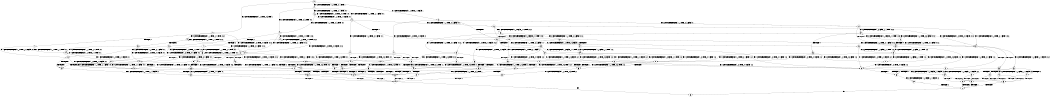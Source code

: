 digraph BCG {
size = "7, 10.5";
center = TRUE;
node [shape = circle];
0 [peripheries = 2];
0 -> 1 [label = "EX !1 !ATOMIC_EXCH_BRANCH (1, +0, TRUE, +0, 1, TRUE) !::"];
0 -> 2 [label = "EX !2 !ATOMIC_EXCH_BRANCH (1, +1, TRUE, +0, 3, TRUE) !::"];
0 -> 3 [label = "EX !0 !ATOMIC_EXCH_BRANCH (1, +1, TRUE, +1, 1, FALSE) !::"];
1 -> 4 [label = "EX !2 !ATOMIC_EXCH_BRANCH (1, +1, TRUE, +0, 3, TRUE) !:0:1:"];
1 -> 5 [label = "EX !0 !ATOMIC_EXCH_BRANCH (1, +1, TRUE, +1, 1, FALSE) !:0:1:"];
1 -> 6 [label = "EX !1 !ATOMIC_EXCH_BRANCH (1, +0, TRUE, +0, 1, TRUE) !:0:1:"];
2 -> 7 [label = "TERMINATE !2"];
2 -> 8 [label = "EX !1 !ATOMIC_EXCH_BRANCH (1, +0, TRUE, +0, 1, FALSE) !:0:1:2:"];
2 -> 9 [label = "EX !0 !ATOMIC_EXCH_BRANCH (1, +1, TRUE, +1, 1, TRUE) !:0:1:2:"];
3 -> 10 [label = "TERMINATE !0"];
3 -> 11 [label = "EX !1 !ATOMIC_EXCH_BRANCH (1, +0, TRUE, +0, 1, FALSE) !:0:"];
3 -> 12 [label = "EX !2 !ATOMIC_EXCH_BRANCH (1, +1, TRUE, +0, 3, FALSE) !:0:"];
4 -> 13 [label = "TERMINATE !2"];
4 -> 14 [label = "EX !0 !ATOMIC_EXCH_BRANCH (1, +1, TRUE, +1, 1, TRUE) !:0:1:2:"];
4 -> 8 [label = "EX !1 !ATOMIC_EXCH_BRANCH (1, +0, TRUE, +0, 1, FALSE) !:0:1:2:"];
5 -> 15 [label = "TERMINATE !0"];
5 -> 16 [label = "EX !2 !ATOMIC_EXCH_BRANCH (1, +1, TRUE, +0, 3, FALSE) !:0:1:"];
5 -> 17 [label = "EX !1 !ATOMIC_EXCH_BRANCH (1, +0, TRUE, +0, 1, FALSE) !:0:1:"];
6 -> 4 [label = "EX !2 !ATOMIC_EXCH_BRANCH (1, +1, TRUE, +0, 3, TRUE) !:0:1:"];
6 -> 5 [label = "EX !0 !ATOMIC_EXCH_BRANCH (1, +1, TRUE, +1, 1, FALSE) !:0:1:"];
6 -> 6 [label = "EX !1 !ATOMIC_EXCH_BRANCH (1, +0, TRUE, +0, 1, TRUE) !:0:1:"];
7 -> 18 [label = "EX !1 !ATOMIC_EXCH_BRANCH (1, +0, TRUE, +0, 1, FALSE) !:0:1:"];
7 -> 19 [label = "EX !0 !ATOMIC_EXCH_BRANCH (1, +1, TRUE, +1, 1, TRUE) !:0:1:"];
8 -> 20 [label = "TERMINATE !1"];
8 -> 21 [label = "TERMINATE !2"];
8 -> 22 [label = "EX !0 !ATOMIC_EXCH_BRANCH (1, +1, TRUE, +1, 1, FALSE) !:0:1:2:"];
9 -> 23 [label = "TERMINATE !2"];
9 -> 24 [label = "EX !1 !ATOMIC_EXCH_BRANCH (1, +0, TRUE, +0, 1, FALSE) !:0:1:2:"];
9 -> 9 [label = "EX !0 !ATOMIC_EXCH_BRANCH (1, +1, TRUE, +1, 1, TRUE) !:0:1:2:"];
10 -> 25 [label = "EX !1 !ATOMIC_EXCH_BRANCH (1, +0, TRUE, +0, 1, FALSE) !::"];
10 -> 26 [label = "EX !2 !ATOMIC_EXCH_BRANCH (1, +1, TRUE, +0, 3, FALSE) !::"];
11 -> 27 [label = "TERMINATE !1"];
11 -> 28 [label = "TERMINATE !0"];
11 -> 29 [label = "EX !2 !ATOMIC_EXCH_BRANCH (1, +1, TRUE, +0, 3, TRUE) !:0:1:"];
12 -> 30 [label = "TERMINATE !0"];
12 -> 31 [label = "EX !1 !ATOMIC_EXCH_BRANCH (1, +0, TRUE, +0, 1, FALSE) !:0:1:2:"];
12 -> 32 [label = "EX !2 !ATOMIC_EXCH_BRANCH (1, +0, FALSE, +1, 1, TRUE) !:0:1:2:"];
13 -> 33 [label = "EX !0 !ATOMIC_EXCH_BRANCH (1, +1, TRUE, +1, 1, TRUE) !:0:1:"];
13 -> 18 [label = "EX !1 !ATOMIC_EXCH_BRANCH (1, +0, TRUE, +0, 1, FALSE) !:0:1:"];
14 -> 34 [label = "TERMINATE !2"];
14 -> 24 [label = "EX !1 !ATOMIC_EXCH_BRANCH (1, +0, TRUE, +0, 1, FALSE) !:0:1:2:"];
14 -> 14 [label = "EX !0 !ATOMIC_EXCH_BRANCH (1, +1, TRUE, +1, 1, TRUE) !:0:1:2:"];
15 -> 35 [label = "EX !2 !ATOMIC_EXCH_BRANCH (1, +1, TRUE, +0, 3, FALSE) !:1:"];
15 -> 36 [label = "EX !1 !ATOMIC_EXCH_BRANCH (1, +0, TRUE, +0, 1, FALSE) !:1:"];
16 -> 37 [label = "TERMINATE !0"];
16 -> 38 [label = "EX !2 !ATOMIC_EXCH_BRANCH (1, +0, FALSE, +1, 1, TRUE) !:0:1:2:"];
16 -> 31 [label = "EX !1 !ATOMIC_EXCH_BRANCH (1, +0, TRUE, +0, 1, FALSE) !:0:1:2:"];
17 -> 27 [label = "TERMINATE !1"];
17 -> 28 [label = "TERMINATE !0"];
17 -> 29 [label = "EX !2 !ATOMIC_EXCH_BRANCH (1, +1, TRUE, +0, 3, TRUE) !:0:1:"];
18 -> 39 [label = "TERMINATE !1"];
18 -> 40 [label = "EX !0 !ATOMIC_EXCH_BRANCH (1, +1, TRUE, +1, 1, FALSE) !:0:1:"];
19 -> 41 [label = "EX !1 !ATOMIC_EXCH_BRANCH (1, +0, TRUE, +0, 1, FALSE) !:0:1:"];
19 -> 19 [label = "EX !0 !ATOMIC_EXCH_BRANCH (1, +1, TRUE, +1, 1, TRUE) !:0:1:"];
20 -> 39 [label = "TERMINATE !2"];
20 -> 42 [label = "EX !0 !ATOMIC_EXCH_BRANCH (1, +1, TRUE, +1, 1, FALSE) !:0:2:"];
21 -> 39 [label = "TERMINATE !1"];
21 -> 40 [label = "EX !0 !ATOMIC_EXCH_BRANCH (1, +1, TRUE, +1, 1, FALSE) !:0:1:"];
22 -> 43 [label = "TERMINATE !1"];
22 -> 44 [label = "TERMINATE !2"];
22 -> 45 [label = "TERMINATE !0"];
23 -> 41 [label = "EX !1 !ATOMIC_EXCH_BRANCH (1, +0, TRUE, +0, 1, FALSE) !:0:1:"];
23 -> 19 [label = "EX !0 !ATOMIC_EXCH_BRANCH (1, +1, TRUE, +1, 1, TRUE) !:0:1:"];
24 -> 46 [label = "TERMINATE !1"];
24 -> 47 [label = "TERMINATE !2"];
24 -> 22 [label = "EX !0 !ATOMIC_EXCH_BRANCH (1, +1, TRUE, +1, 1, FALSE) !:0:1:2:"];
25 -> 48 [label = "TERMINATE !1"];
25 -> 49 [label = "EX !2 !ATOMIC_EXCH_BRANCH (1, +1, TRUE, +0, 3, TRUE) !:1:"];
26 -> 50 [label = "EX !1 !ATOMIC_EXCH_BRANCH (1, +0, TRUE, +0, 1, FALSE) !:1:2:"];
26 -> 51 [label = "EX !2 !ATOMIC_EXCH_BRANCH (1, +0, FALSE, +1, 1, TRUE) !:1:2:"];
27 -> 48 [label = "TERMINATE !0"];
27 -> 52 [label = "EX !2 !ATOMIC_EXCH_BRANCH (1, +1, TRUE, +0, 3, TRUE) !:0:"];
28 -> 48 [label = "TERMINATE !1"];
28 -> 49 [label = "EX !2 !ATOMIC_EXCH_BRANCH (1, +1, TRUE, +0, 3, TRUE) !:1:"];
29 -> 43 [label = "TERMINATE !1"];
29 -> 44 [label = "TERMINATE !2"];
29 -> 45 [label = "TERMINATE !0"];
30 -> 50 [label = "EX !1 !ATOMIC_EXCH_BRANCH (1, +0, TRUE, +0, 1, FALSE) !:1:2:"];
30 -> 51 [label = "EX !2 !ATOMIC_EXCH_BRANCH (1, +0, FALSE, +1, 1, TRUE) !:1:2:"];
31 -> 53 [label = "TERMINATE !1"];
31 -> 54 [label = "TERMINATE !0"];
31 -> 55 [label = "EX !2 !ATOMIC_EXCH_BRANCH (1, +0, FALSE, +1, 1, FALSE) !:0:1:2:"];
32 -> 56 [label = "TERMINATE !0"];
32 -> 57 [label = "EX !1 !ATOMIC_EXCH_BRANCH (1, +0, TRUE, +0, 1, FALSE) !:0:1:2:"];
32 -> 58 [label = "EX !2 !ATOMIC_EXCH_BRANCH (1, +1, TRUE, +0, 3, FALSE) !:0:1:2:"];
33 -> 41 [label = "EX !1 !ATOMIC_EXCH_BRANCH (1, +0, TRUE, +0, 1, FALSE) !:0:1:"];
33 -> 33 [label = "EX !0 !ATOMIC_EXCH_BRANCH (1, +1, TRUE, +1, 1, TRUE) !:0:1:"];
34 -> 41 [label = "EX !1 !ATOMIC_EXCH_BRANCH (1, +0, TRUE, +0, 1, FALSE) !:0:1:"];
34 -> 33 [label = "EX !0 !ATOMIC_EXCH_BRANCH (1, +1, TRUE, +1, 1, TRUE) !:0:1:"];
35 -> 59 [label = "EX !2 !ATOMIC_EXCH_BRANCH (1, +0, FALSE, +1, 1, TRUE) !:1:2:"];
35 -> 50 [label = "EX !1 !ATOMIC_EXCH_BRANCH (1, +0, TRUE, +0, 1, FALSE) !:1:2:"];
36 -> 48 [label = "TERMINATE !1"];
36 -> 49 [label = "EX !2 !ATOMIC_EXCH_BRANCH (1, +1, TRUE, +0, 3, TRUE) !:1:"];
37 -> 59 [label = "EX !2 !ATOMIC_EXCH_BRANCH (1, +0, FALSE, +1, 1, TRUE) !:1:2:"];
37 -> 50 [label = "EX !1 !ATOMIC_EXCH_BRANCH (1, +0, TRUE, +0, 1, FALSE) !:1:2:"];
38 -> 60 [label = "TERMINATE !0"];
38 -> 61 [label = "EX !2 !ATOMIC_EXCH_BRANCH (1, +1, TRUE, +0, 3, FALSE) !:0:1:2:"];
38 -> 57 [label = "EX !1 !ATOMIC_EXCH_BRANCH (1, +0, TRUE, +0, 1, FALSE) !:0:1:2:"];
39 -> 62 [label = "EX !0 !ATOMIC_EXCH_BRANCH (1, +1, TRUE, +1, 1, FALSE) !:0:"];
40 -> 63 [label = "TERMINATE !1"];
40 -> 64 [label = "TERMINATE !0"];
41 -> 65 [label = "TERMINATE !1"];
41 -> 40 [label = "EX !0 !ATOMIC_EXCH_BRANCH (1, +1, TRUE, +1, 1, FALSE) !:0:1:"];
42 -> 63 [label = "TERMINATE !2"];
42 -> 66 [label = "TERMINATE !0"];
43 -> 63 [label = "TERMINATE !2"];
43 -> 66 [label = "TERMINATE !0"];
44 -> 63 [label = "TERMINATE !1"];
44 -> 64 [label = "TERMINATE !0"];
45 -> 66 [label = "TERMINATE !1"];
45 -> 64 [label = "TERMINATE !2"];
46 -> 65 [label = "TERMINATE !2"];
46 -> 42 [label = "EX !0 !ATOMIC_EXCH_BRANCH (1, +1, TRUE, +1, 1, FALSE) !:0:2:"];
47 -> 65 [label = "TERMINATE !1"];
47 -> 40 [label = "EX !0 !ATOMIC_EXCH_BRANCH (1, +1, TRUE, +1, 1, FALSE) !:0:1:"];
48 -> 67 [label = "EX !2 !ATOMIC_EXCH_BRANCH (1, +1, TRUE, +0, 3, TRUE) !::"];
49 -> 66 [label = "TERMINATE !1"];
49 -> 64 [label = "TERMINATE !2"];
50 -> 68 [label = "TERMINATE !1"];
50 -> 69 [label = "EX !2 !ATOMIC_EXCH_BRANCH (1, +0, FALSE, +1, 1, FALSE) !:1:2:"];
51 -> 70 [label = "EX !1 !ATOMIC_EXCH_BRANCH (1, +0, TRUE, +0, 1, FALSE) !:1:2:"];
51 -> 71 [label = "EX !2 !ATOMIC_EXCH_BRANCH (1, +1, TRUE, +0, 3, FALSE) !:1:2:"];
52 -> 63 [label = "TERMINATE !2"];
52 -> 66 [label = "TERMINATE !0"];
53 -> 68 [label = "TERMINATE !0"];
53 -> 72 [label = "EX !2 !ATOMIC_EXCH_BRANCH (1, +0, FALSE, +1, 1, FALSE) !:0:2:"];
54 -> 68 [label = "TERMINATE !1"];
54 -> 69 [label = "EX !2 !ATOMIC_EXCH_BRANCH (1, +0, FALSE, +1, 1, FALSE) !:1:2:"];
55 -> 73 [label = "TERMINATE !1"];
55 -> 74 [label = "TERMINATE !2"];
55 -> 75 [label = "TERMINATE !0"];
56 -> 70 [label = "EX !1 !ATOMIC_EXCH_BRANCH (1, +0, TRUE, +0, 1, FALSE) !:1:2:"];
56 -> 71 [label = "EX !2 !ATOMIC_EXCH_BRANCH (1, +1, TRUE, +0, 3, FALSE) !:1:2:"];
57 -> 76 [label = "TERMINATE !1"];
57 -> 77 [label = "TERMINATE !0"];
57 -> 22 [label = "EX !2 !ATOMIC_EXCH_BRANCH (1, +1, TRUE, +0, 3, TRUE) !:0:1:2:"];
58 -> 30 [label = "TERMINATE !0"];
58 -> 31 [label = "EX !1 !ATOMIC_EXCH_BRANCH (1, +0, TRUE, +0, 1, FALSE) !:0:1:2:"];
58 -> 32 [label = "EX !2 !ATOMIC_EXCH_BRANCH (1, +0, FALSE, +1, 1, TRUE) !:0:1:2:"];
59 -> 78 [label = "EX !2 !ATOMIC_EXCH_BRANCH (1, +1, TRUE, +0, 3, FALSE) !:1:2:"];
59 -> 70 [label = "EX !1 !ATOMIC_EXCH_BRANCH (1, +0, TRUE, +0, 1, FALSE) !:1:2:"];
60 -> 78 [label = "EX !2 !ATOMIC_EXCH_BRANCH (1, +1, TRUE, +0, 3, FALSE) !:1:2:"];
60 -> 70 [label = "EX !1 !ATOMIC_EXCH_BRANCH (1, +0, TRUE, +0, 1, FALSE) !:1:2:"];
61 -> 37 [label = "TERMINATE !0"];
61 -> 38 [label = "EX !2 !ATOMIC_EXCH_BRANCH (1, +0, FALSE, +1, 1, TRUE) !:0:1:2:"];
61 -> 31 [label = "EX !1 !ATOMIC_EXCH_BRANCH (1, +0, TRUE, +0, 1, FALSE) !:0:1:2:"];
62 -> 79 [label = "TERMINATE !0"];
63 -> 79 [label = "TERMINATE !0"];
64 -> 79 [label = "TERMINATE !1"];
65 -> 62 [label = "EX !0 !ATOMIC_EXCH_BRANCH (1, +1, TRUE, +1, 1, FALSE) !:0:"];
66 -> 79 [label = "TERMINATE !2"];
67 -> 79 [label = "TERMINATE !2"];
68 -> 80 [label = "EX !2 !ATOMIC_EXCH_BRANCH (1, +0, FALSE, +1, 1, FALSE) !:2:"];
69 -> 81 [label = "TERMINATE !1"];
69 -> 82 [label = "TERMINATE !2"];
70 -> 83 [label = "TERMINATE !1"];
70 -> 84 [label = "EX !2 !ATOMIC_EXCH_BRANCH (1, +1, TRUE, +0, 3, TRUE) !:1:2:"];
71 -> 50 [label = "EX !1 !ATOMIC_EXCH_BRANCH (1, +0, TRUE, +0, 1, FALSE) !:1:2:"];
71 -> 51 [label = "EX !2 !ATOMIC_EXCH_BRANCH (1, +0, FALSE, +1, 1, TRUE) !:1:2:"];
72 -> 85 [label = "TERMINATE !2"];
72 -> 81 [label = "TERMINATE !0"];
73 -> 85 [label = "TERMINATE !2"];
73 -> 81 [label = "TERMINATE !0"];
74 -> 85 [label = "TERMINATE !1"];
74 -> 82 [label = "TERMINATE !0"];
75 -> 81 [label = "TERMINATE !1"];
75 -> 82 [label = "TERMINATE !2"];
76 -> 83 [label = "TERMINATE !0"];
76 -> 42 [label = "EX !2 !ATOMIC_EXCH_BRANCH (1, +1, TRUE, +0, 3, TRUE) !:0:2:"];
77 -> 83 [label = "TERMINATE !1"];
77 -> 84 [label = "EX !2 !ATOMIC_EXCH_BRANCH (1, +1, TRUE, +0, 3, TRUE) !:1:2:"];
78 -> 59 [label = "EX !2 !ATOMIC_EXCH_BRANCH (1, +0, FALSE, +1, 1, TRUE) !:1:2:"];
78 -> 50 [label = "EX !1 !ATOMIC_EXCH_BRANCH (1, +0, TRUE, +0, 1, FALSE) !:1:2:"];
79 -> 86 [label = "exit"];
80 -> 87 [label = "TERMINATE !2"];
81 -> 87 [label = "TERMINATE !2"];
82 -> 87 [label = "TERMINATE !1"];
83 -> 88 [label = "EX !2 !ATOMIC_EXCH_BRANCH (1, +1, TRUE, +0, 3, TRUE) !:2:"];
84 -> 66 [label = "TERMINATE !1"];
84 -> 64 [label = "TERMINATE !2"];
85 -> 87 [label = "TERMINATE !0"];
87 -> 86 [label = "exit"];
88 -> 79 [label = "TERMINATE !2"];
}
